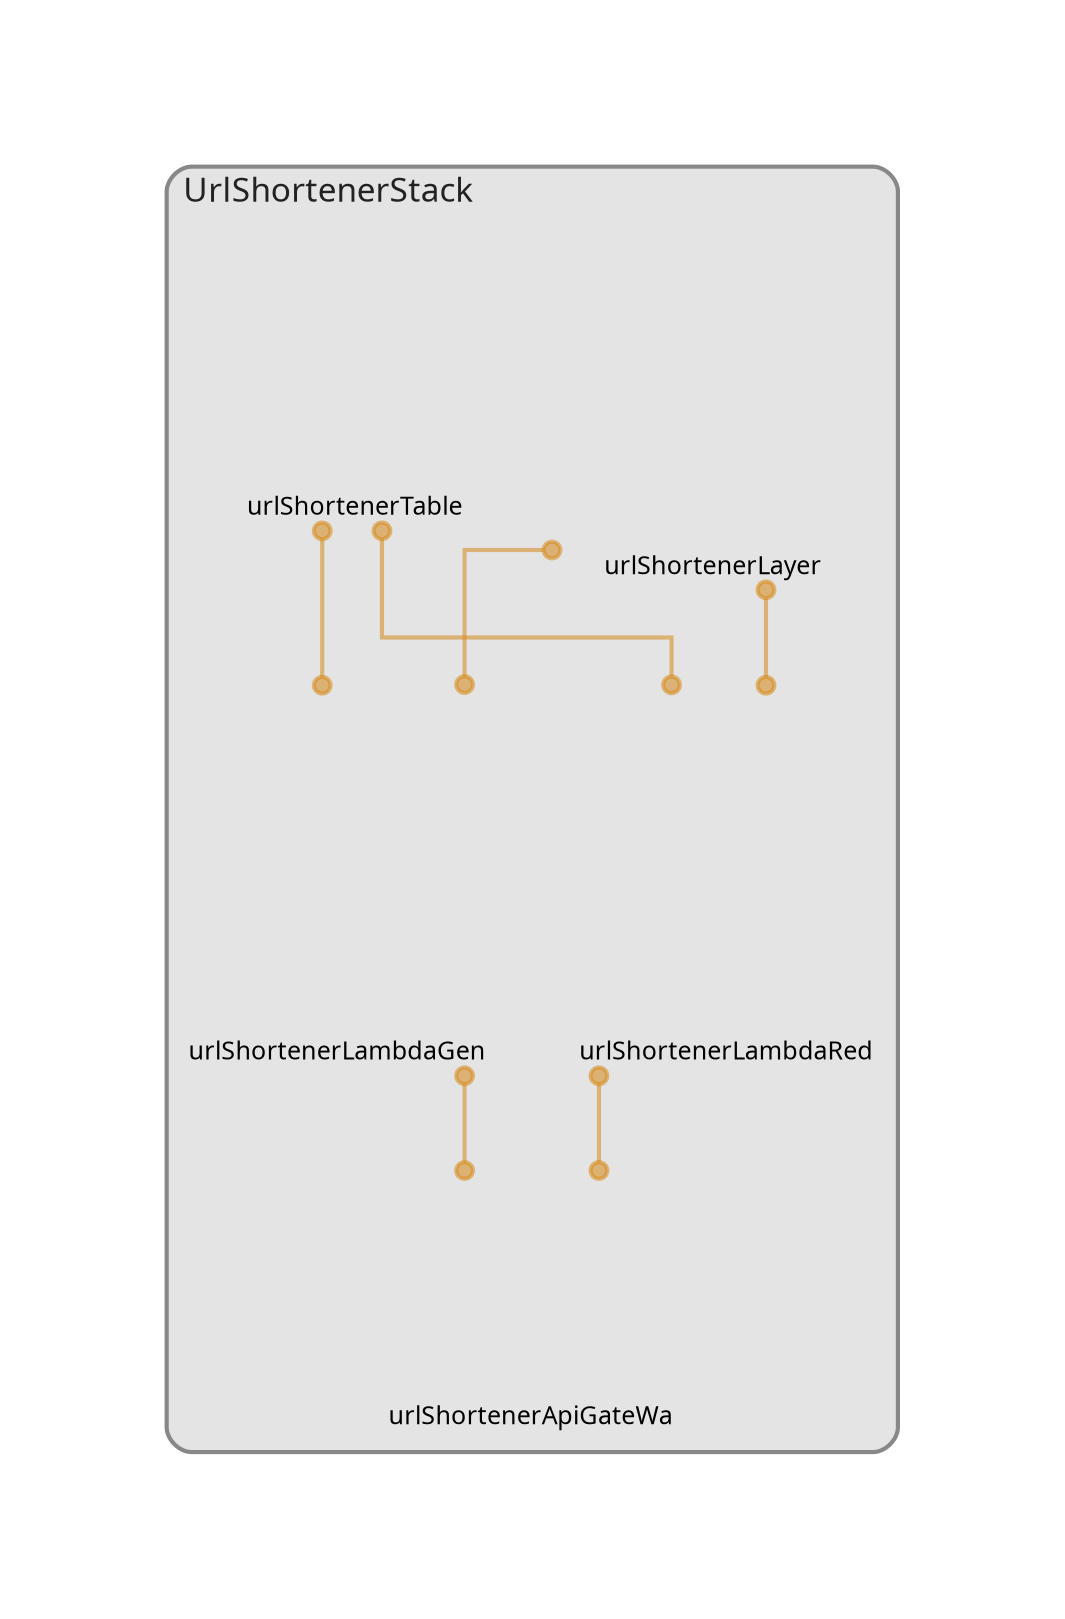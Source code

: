 digraph "Diagram" {
  splines = "ortho";
  pad = "1.0";
  nodesep = "0.60";
  ranksep = "0.75";
  fontname = "Sans-Serif";
  fontsize = "15";
  dpi = "200";
  rankdir = "BT";
  compound = "true";
  fontcolor = "#222222";
  edge [
    color = "#D5871488",
    penwidth = 2,
    arrowhead = "dot",
    arrowtail = "dot",
  ];
  node [
    shape = "box",
    style = "rounded",
    fixedsize = true,
    width = 1.7,
    height = 1.7,
    labelloc = "c",
    imagescale = true,
    fontname = "Sans-Serif",
    fontsize = 8,
    margin = 8,
  ];
  subgraph "UrlShortenerStack" {
    subgraph "cluster-SubGraph.UrlShortenerStack" {
      graph [
        label = "UrlShortenerStack",
        labelloc = "b",
        labeljust = "l",
        margin = "10",
        fontsize = "16",
        penwidth = "2",
        pencolor = "#888888",
        style = "filled,rounded",
        fillcolor = "#e4e4e4",
      ];
      "UrlShortenerStack/urlShortenerTable" [
        label = " urlShortenerTable",
        fontsize = 12,
        image = "D:\Project\AWS Lambda\url-shortener\node_modules\cdk-dia\icons\aws\Service\Arch_Database\64\Arch_Amazon-DynamoDB_64@5x.png",
        imagescale = "true",
        imagepos = "tc",
        penwidth = "0",
        shape = "node",
        fixedsize = "true",
        labelloc = "b",
        width = 1.2,
        height = 1.466,
      ];
      "UrlShortenerStack/urlShortenerLayer" [
        label = " urlShortenerLayer",
        fontsize = 12,
        image = "D:\Project\AWS Lambda\url-shortener\node_modules\cdk-dia\icons\aws\Service\Arch_Compute\64\Arch_AWS-Lambda_64@5x.png",
        imagescale = "true",
        imagepos = "tc",
        penwidth = "0",
        shape = "node",
        fixedsize = "true",
        labelloc = "b",
        width = 2,
        height = 2.266,
      ];
      "UrlShortenerStack/urlShortenerLambdaGenerateUrlFun" [
        label = "\nurlShortenerLambdaGen",
        fontsize = 12,
        image = "D:\Project\AWS Lambda\url-shortener\node_modules\cdk-dia\icons\aws\Service\Arch_Compute\64\Arch_AWS-Lambda_64@5x.png",
        imagescale = "true",
        imagepos = "tc",
        penwidth = "0",
        shape = "node",
        fixedsize = "true",
        labelloc = "b",
        width = 2,
        height = 2.4819999999999998,
      ];
      "UrlShortenerStack/urlShortenerLambdaRedirectUrlFun" [
        label = "\nurlShortenerLambdaRed",
        fontsize = 12,
        image = "D:\Project\AWS Lambda\url-shortener\node_modules\cdk-dia\icons\aws\Service\Arch_Compute\64\Arch_AWS-Lambda_64@5x.png",
        imagescale = "true",
        imagepos = "tc",
        penwidth = "0",
        shape = "node",
        fixedsize = "true",
        labelloc = "b",
        width = 2,
        height = 2.4819999999999998,
      ];
      "UrlShortenerStack/urlShortenerApiGateWay" [
        label = "\nurlShortenerApiGateWa",
        fontsize = 12,
        image = "D:\Project\AWS Lambda\url-shortener\node_modules\cdk-dia\icons\aws\Service\Arch_Networking-Content\64\Arch_Amazon-API-Gateway_64@5x.png",
        imagescale = "true",
        imagepos = "tc",
        penwidth = "0",
        shape = "node",
        fixedsize = "true",
        labelloc = "b",
        width = 1.2,
        height = 1.682,
      ];
    }
  }
  "UrlShortenerStack/urlShortenerLambdaGenerateUrlFun" -> "UrlShortenerStack/urlShortenerTable" [
    dir = "both",
  ];
  "UrlShortenerStack/urlShortenerLambdaGenerateUrlFun" -> "UrlShortenerStack/urlShortenerLayer" [
    dir = "both",
  ];
  "UrlShortenerStack/urlShortenerLambdaRedirectUrlFun" -> "UrlShortenerStack/urlShortenerTable" [
    dir = "both",
  ];
  "UrlShortenerStack/urlShortenerLambdaRedirectUrlFun" -> "UrlShortenerStack/urlShortenerLayer" [
    dir = "both",
  ];
  "UrlShortenerStack/urlShortenerApiGateWay" -> "UrlShortenerStack/urlShortenerLambdaGenerateUrlFun" [
    dir = "both",
  ];
  "UrlShortenerStack/urlShortenerApiGateWay" -> "UrlShortenerStack/urlShortenerLambdaRedirectUrlFun" [
    dir = "both",
  ];
}